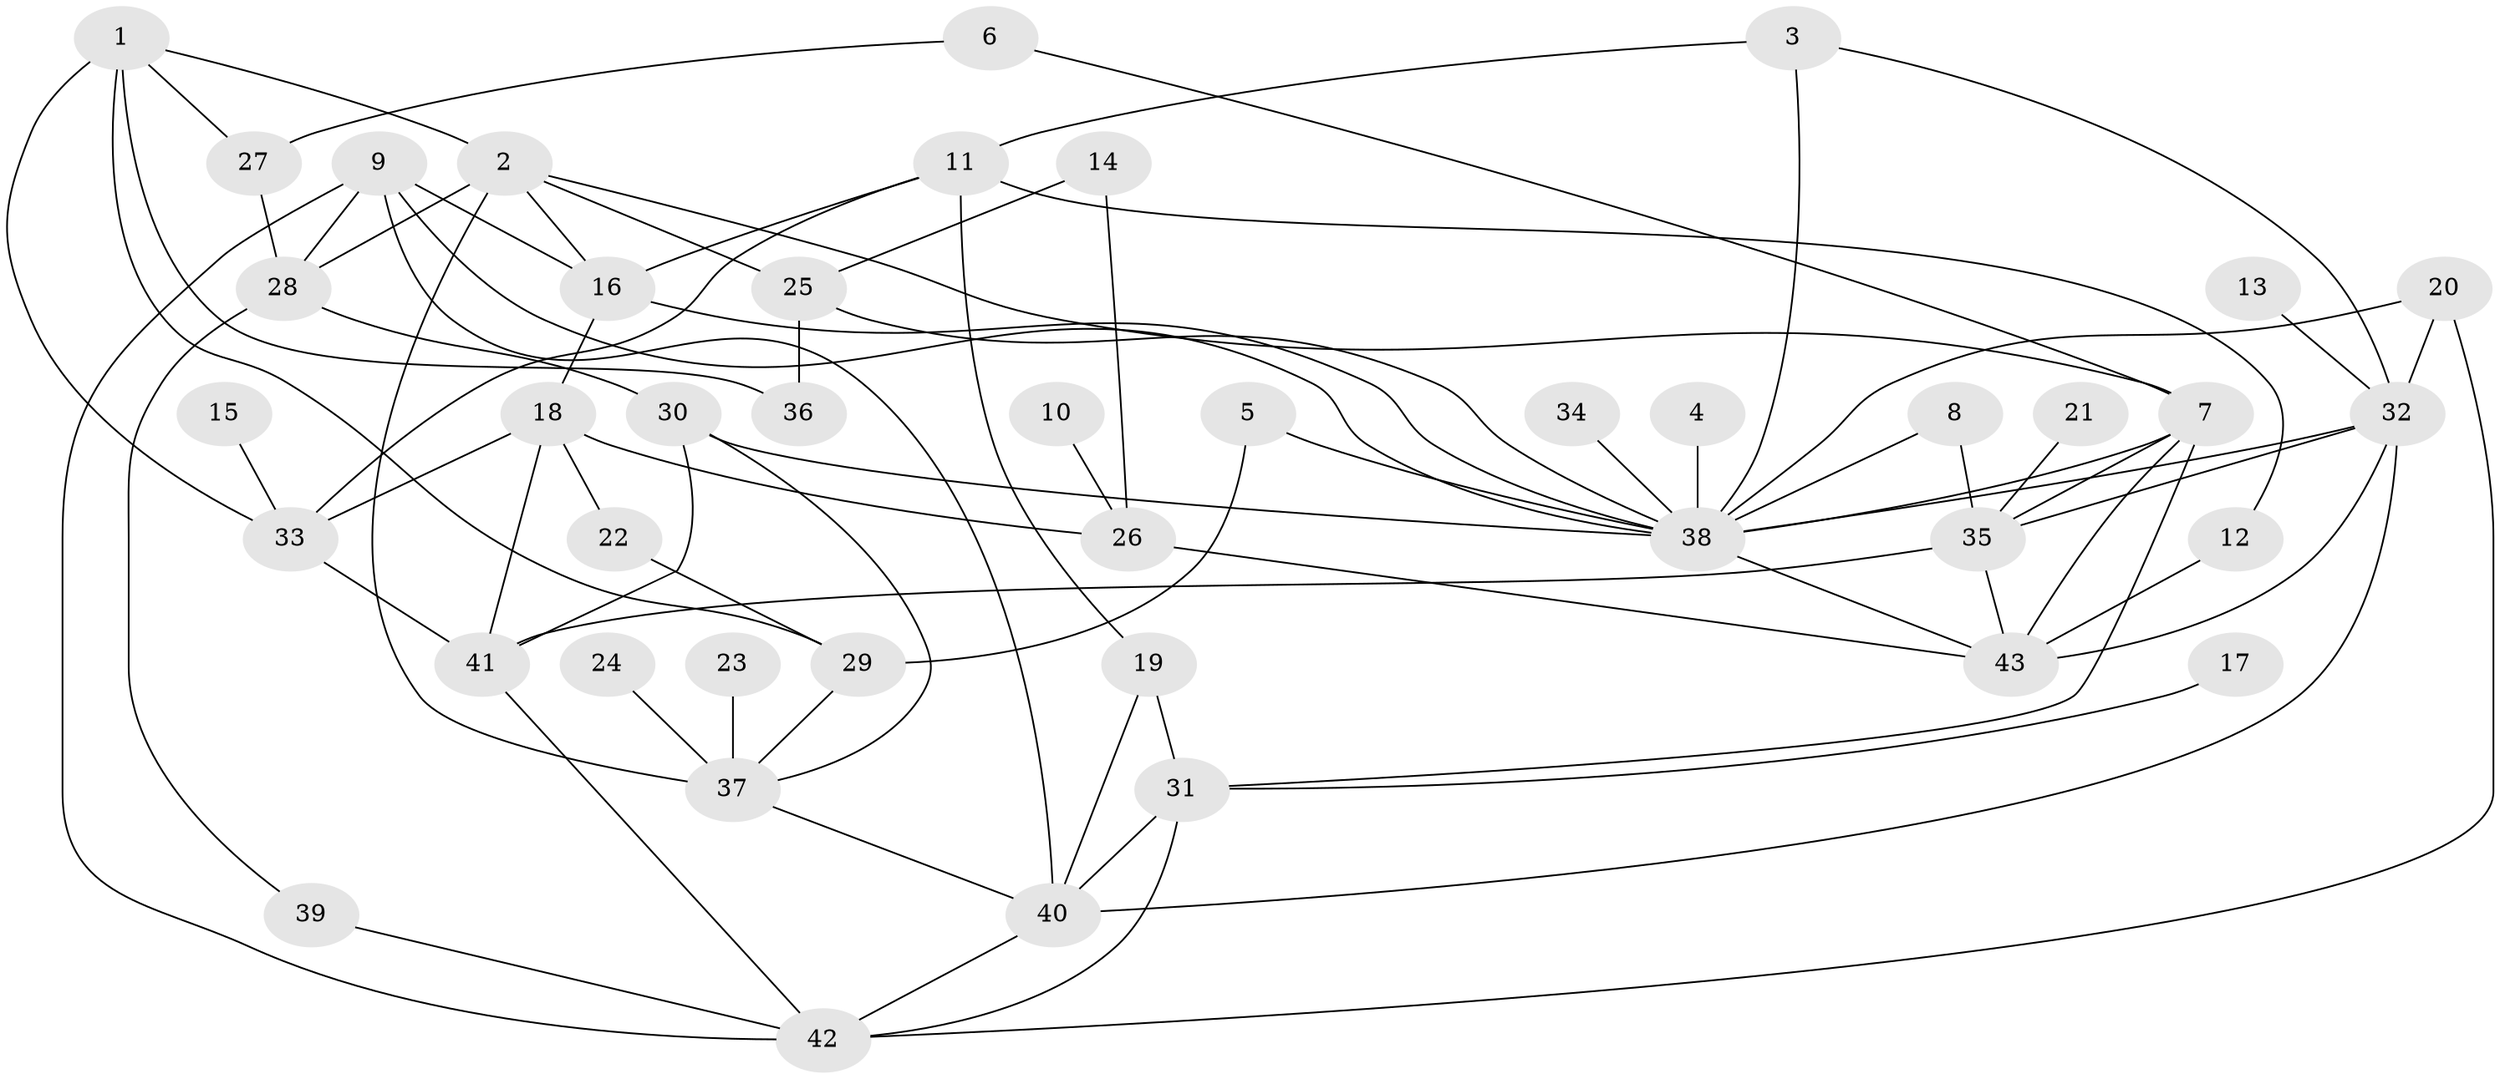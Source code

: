 // original degree distribution, {4: 0.10588235294117647, 5: 0.10588235294117647, 8: 0.011764705882352941, 7: 0.03529411764705882, 3: 0.25882352941176473, 1: 0.18823529411764706, 6: 0.023529411764705882, 2: 0.27058823529411763}
// Generated by graph-tools (version 1.1) at 2025/49/03/09/25 03:49:18]
// undirected, 43 vertices, 80 edges
graph export_dot {
graph [start="1"]
  node [color=gray90,style=filled];
  1;
  2;
  3;
  4;
  5;
  6;
  7;
  8;
  9;
  10;
  11;
  12;
  13;
  14;
  15;
  16;
  17;
  18;
  19;
  20;
  21;
  22;
  23;
  24;
  25;
  26;
  27;
  28;
  29;
  30;
  31;
  32;
  33;
  34;
  35;
  36;
  37;
  38;
  39;
  40;
  41;
  42;
  43;
  1 -- 2 [weight=1.0];
  1 -- 27 [weight=1.0];
  1 -- 29 [weight=1.0];
  1 -- 33 [weight=1.0];
  1 -- 36 [weight=1.0];
  2 -- 7 [weight=1.0];
  2 -- 16 [weight=1.0];
  2 -- 25 [weight=1.0];
  2 -- 28 [weight=1.0];
  2 -- 37 [weight=2.0];
  3 -- 11 [weight=1.0];
  3 -- 32 [weight=1.0];
  3 -- 38 [weight=1.0];
  4 -- 38 [weight=1.0];
  5 -- 29 [weight=1.0];
  5 -- 38 [weight=1.0];
  6 -- 7 [weight=1.0];
  6 -- 27 [weight=1.0];
  7 -- 31 [weight=1.0];
  7 -- 35 [weight=1.0];
  7 -- 38 [weight=1.0];
  7 -- 43 [weight=1.0];
  8 -- 35 [weight=1.0];
  8 -- 38 [weight=1.0];
  9 -- 16 [weight=1.0];
  9 -- 28 [weight=1.0];
  9 -- 38 [weight=1.0];
  9 -- 40 [weight=1.0];
  9 -- 42 [weight=1.0];
  10 -- 26 [weight=1.0];
  11 -- 12 [weight=1.0];
  11 -- 16 [weight=1.0];
  11 -- 19 [weight=1.0];
  11 -- 33 [weight=1.0];
  12 -- 43 [weight=1.0];
  13 -- 32 [weight=1.0];
  14 -- 25 [weight=1.0];
  14 -- 26 [weight=1.0];
  15 -- 33 [weight=1.0];
  16 -- 18 [weight=1.0];
  16 -- 38 [weight=1.0];
  17 -- 31 [weight=1.0];
  18 -- 22 [weight=1.0];
  18 -- 26 [weight=1.0];
  18 -- 33 [weight=1.0];
  18 -- 41 [weight=1.0];
  19 -- 31 [weight=2.0];
  19 -- 40 [weight=1.0];
  20 -- 32 [weight=1.0];
  20 -- 38 [weight=1.0];
  20 -- 42 [weight=1.0];
  21 -- 35 [weight=1.0];
  22 -- 29 [weight=1.0];
  23 -- 37 [weight=1.0];
  24 -- 37 [weight=1.0];
  25 -- 36 [weight=1.0];
  25 -- 38 [weight=1.0];
  26 -- 43 [weight=1.0];
  27 -- 28 [weight=1.0];
  28 -- 30 [weight=1.0];
  28 -- 39 [weight=1.0];
  29 -- 37 [weight=1.0];
  30 -- 37 [weight=1.0];
  30 -- 38 [weight=1.0];
  30 -- 41 [weight=1.0];
  31 -- 40 [weight=1.0];
  31 -- 42 [weight=1.0];
  32 -- 35 [weight=1.0];
  32 -- 38 [weight=1.0];
  32 -- 40 [weight=1.0];
  32 -- 43 [weight=1.0];
  33 -- 41 [weight=1.0];
  34 -- 38 [weight=1.0];
  35 -- 41 [weight=1.0];
  35 -- 43 [weight=1.0];
  37 -- 40 [weight=1.0];
  38 -- 43 [weight=1.0];
  39 -- 42 [weight=1.0];
  40 -- 42 [weight=1.0];
  41 -- 42 [weight=1.0];
}

